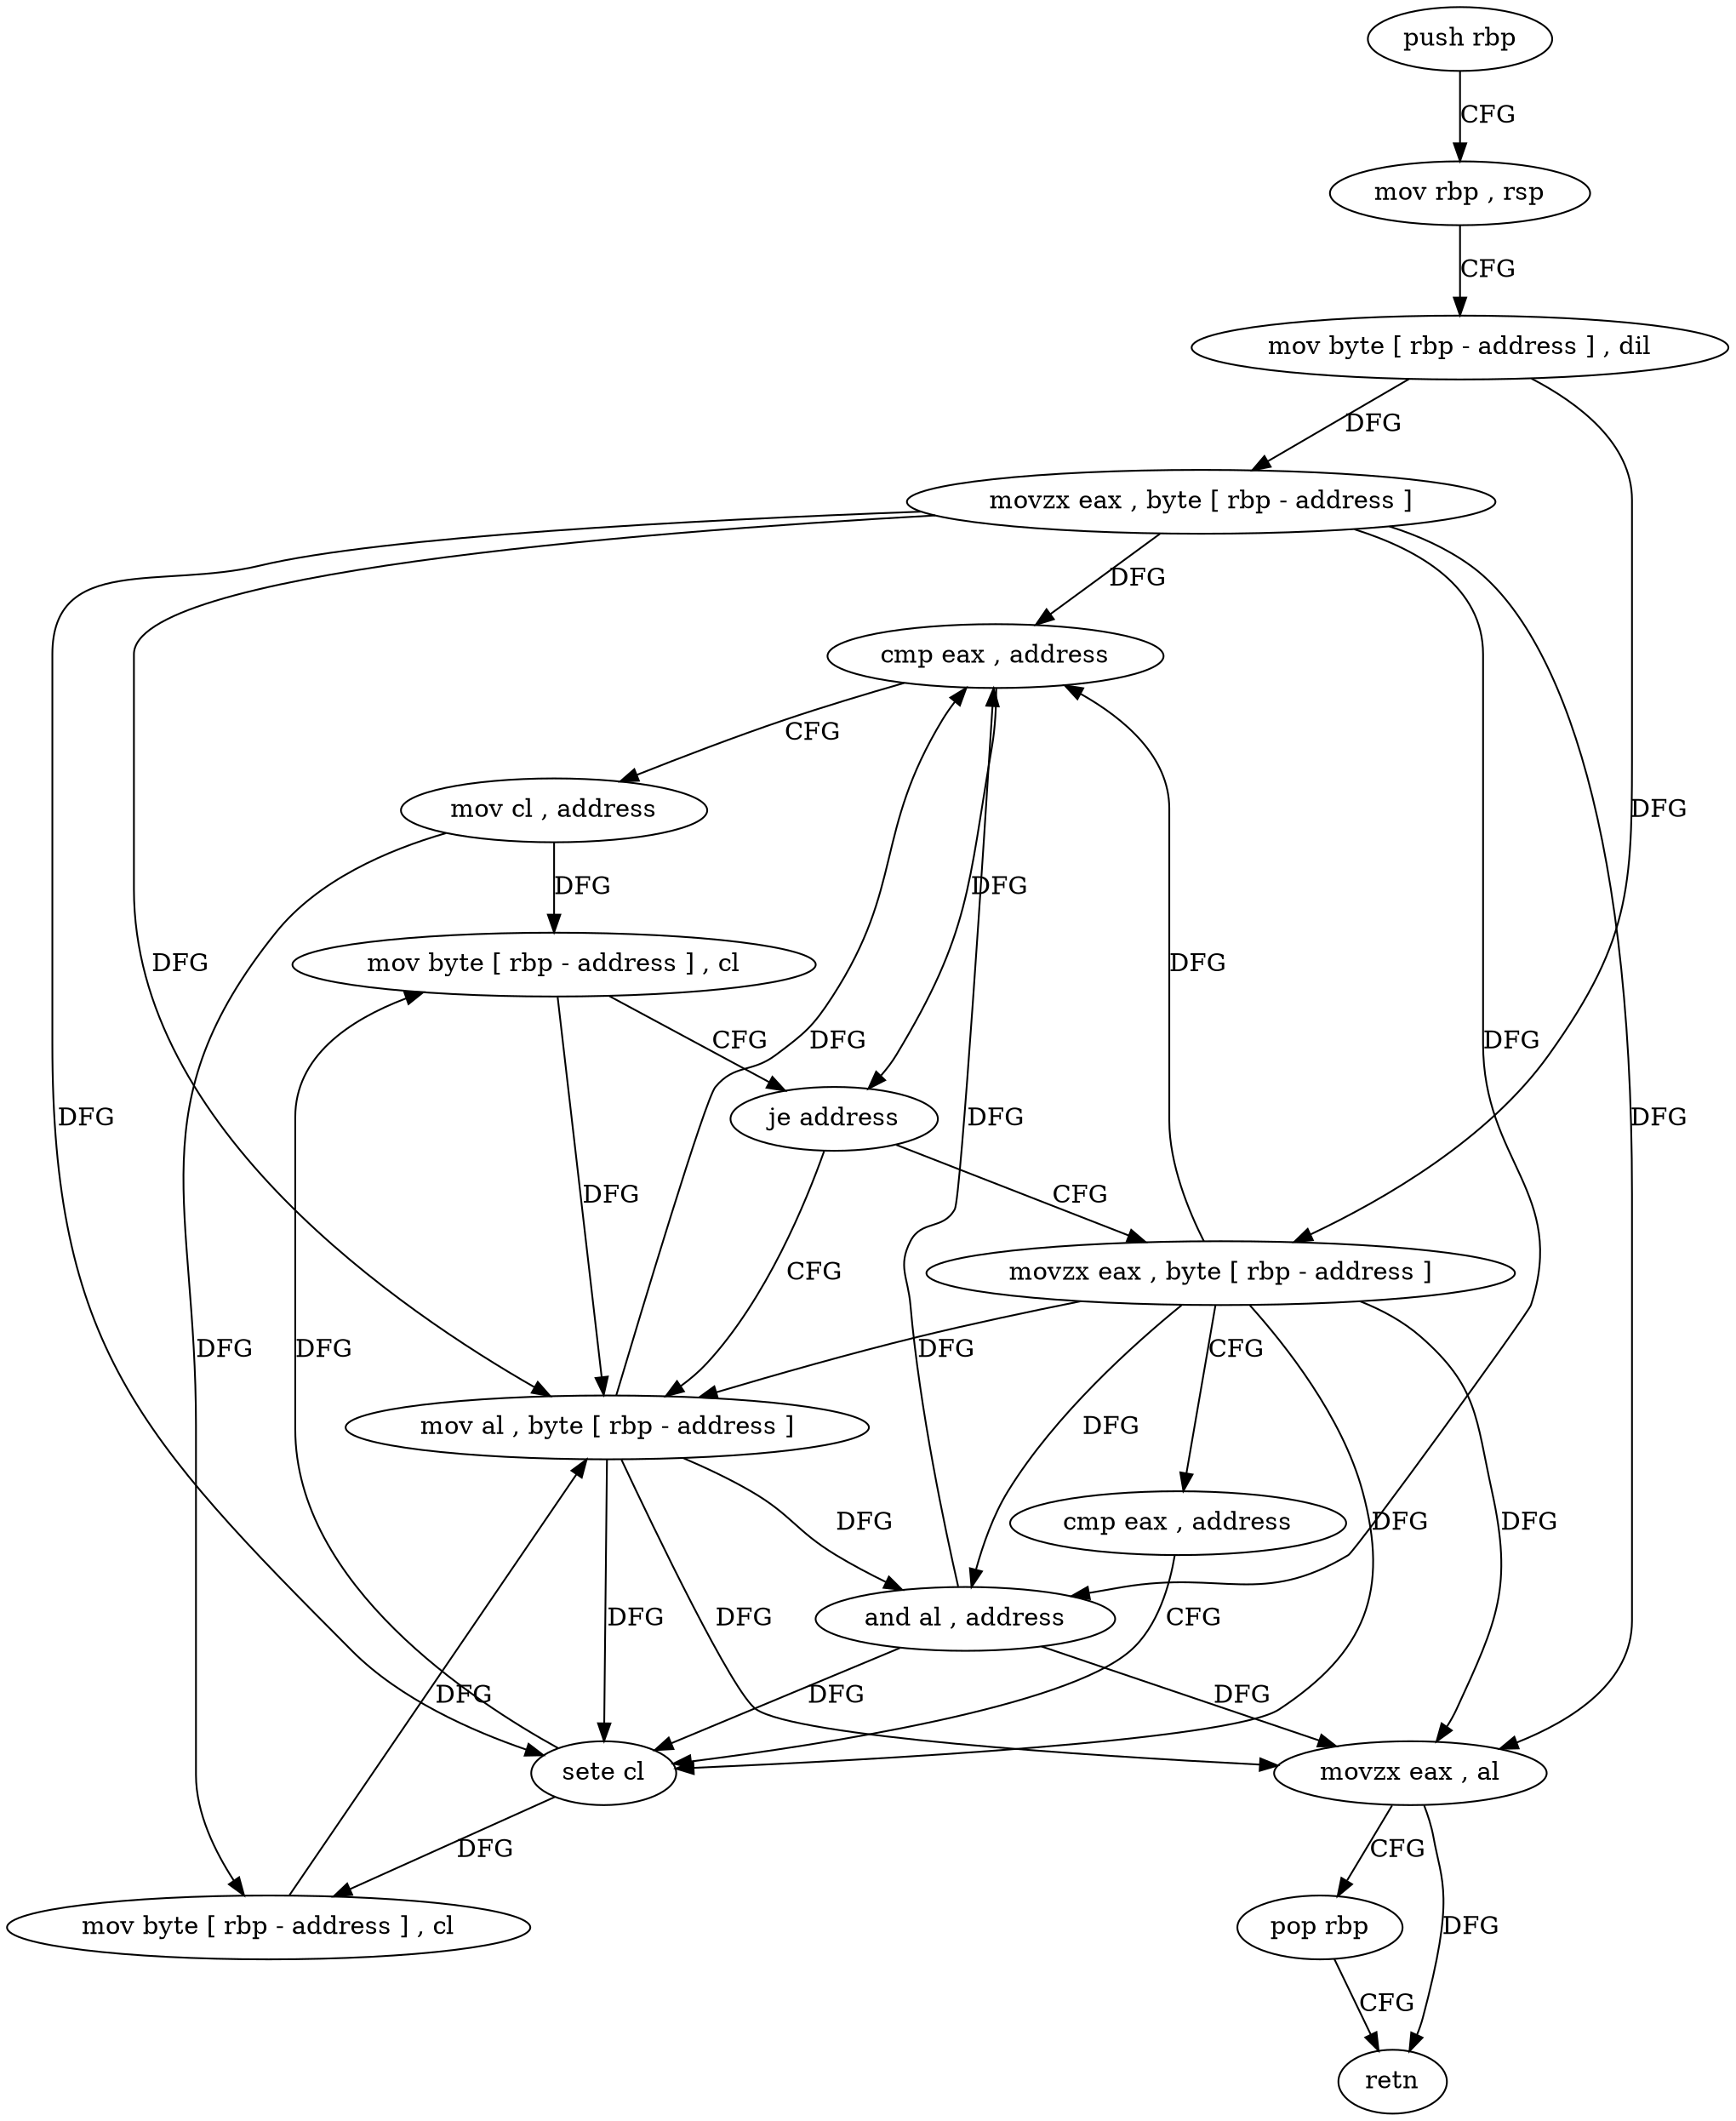 digraph "func" {
"4218608" [label = "push rbp" ]
"4218609" [label = "mov rbp , rsp" ]
"4218612" [label = "mov byte [ rbp - address ] , dil" ]
"4218616" [label = "movzx eax , byte [ rbp - address ]" ]
"4218620" [label = "cmp eax , address" ]
"4218623" [label = "mov cl , address" ]
"4218625" [label = "mov byte [ rbp - address ] , cl" ]
"4218628" [label = "je address" ]
"4218647" [label = "mov al , byte [ rbp - address ]" ]
"4218634" [label = "movzx eax , byte [ rbp - address ]" ]
"4218650" [label = "and al , address" ]
"4218652" [label = "movzx eax , al" ]
"4218655" [label = "pop rbp" ]
"4218656" [label = "retn" ]
"4218638" [label = "cmp eax , address" ]
"4218641" [label = "sete cl" ]
"4218644" [label = "mov byte [ rbp - address ] , cl" ]
"4218608" -> "4218609" [ label = "CFG" ]
"4218609" -> "4218612" [ label = "CFG" ]
"4218612" -> "4218616" [ label = "DFG" ]
"4218612" -> "4218634" [ label = "DFG" ]
"4218616" -> "4218620" [ label = "DFG" ]
"4218616" -> "4218647" [ label = "DFG" ]
"4218616" -> "4218650" [ label = "DFG" ]
"4218616" -> "4218652" [ label = "DFG" ]
"4218616" -> "4218641" [ label = "DFG" ]
"4218620" -> "4218623" [ label = "CFG" ]
"4218620" -> "4218628" [ label = "DFG" ]
"4218623" -> "4218625" [ label = "DFG" ]
"4218623" -> "4218644" [ label = "DFG" ]
"4218625" -> "4218628" [ label = "CFG" ]
"4218625" -> "4218647" [ label = "DFG" ]
"4218628" -> "4218647" [ label = "CFG" ]
"4218628" -> "4218634" [ label = "CFG" ]
"4218647" -> "4218650" [ label = "DFG" ]
"4218647" -> "4218620" [ label = "DFG" ]
"4218647" -> "4218652" [ label = "DFG" ]
"4218647" -> "4218641" [ label = "DFG" ]
"4218634" -> "4218638" [ label = "CFG" ]
"4218634" -> "4218620" [ label = "DFG" ]
"4218634" -> "4218650" [ label = "DFG" ]
"4218634" -> "4218652" [ label = "DFG" ]
"4218634" -> "4218647" [ label = "DFG" ]
"4218634" -> "4218641" [ label = "DFG" ]
"4218650" -> "4218652" [ label = "DFG" ]
"4218650" -> "4218620" [ label = "DFG" ]
"4218650" -> "4218641" [ label = "DFG" ]
"4218652" -> "4218655" [ label = "CFG" ]
"4218652" -> "4218656" [ label = "DFG" ]
"4218655" -> "4218656" [ label = "CFG" ]
"4218638" -> "4218641" [ label = "CFG" ]
"4218641" -> "4218644" [ label = "DFG" ]
"4218641" -> "4218625" [ label = "DFG" ]
"4218644" -> "4218647" [ label = "DFG" ]
}
